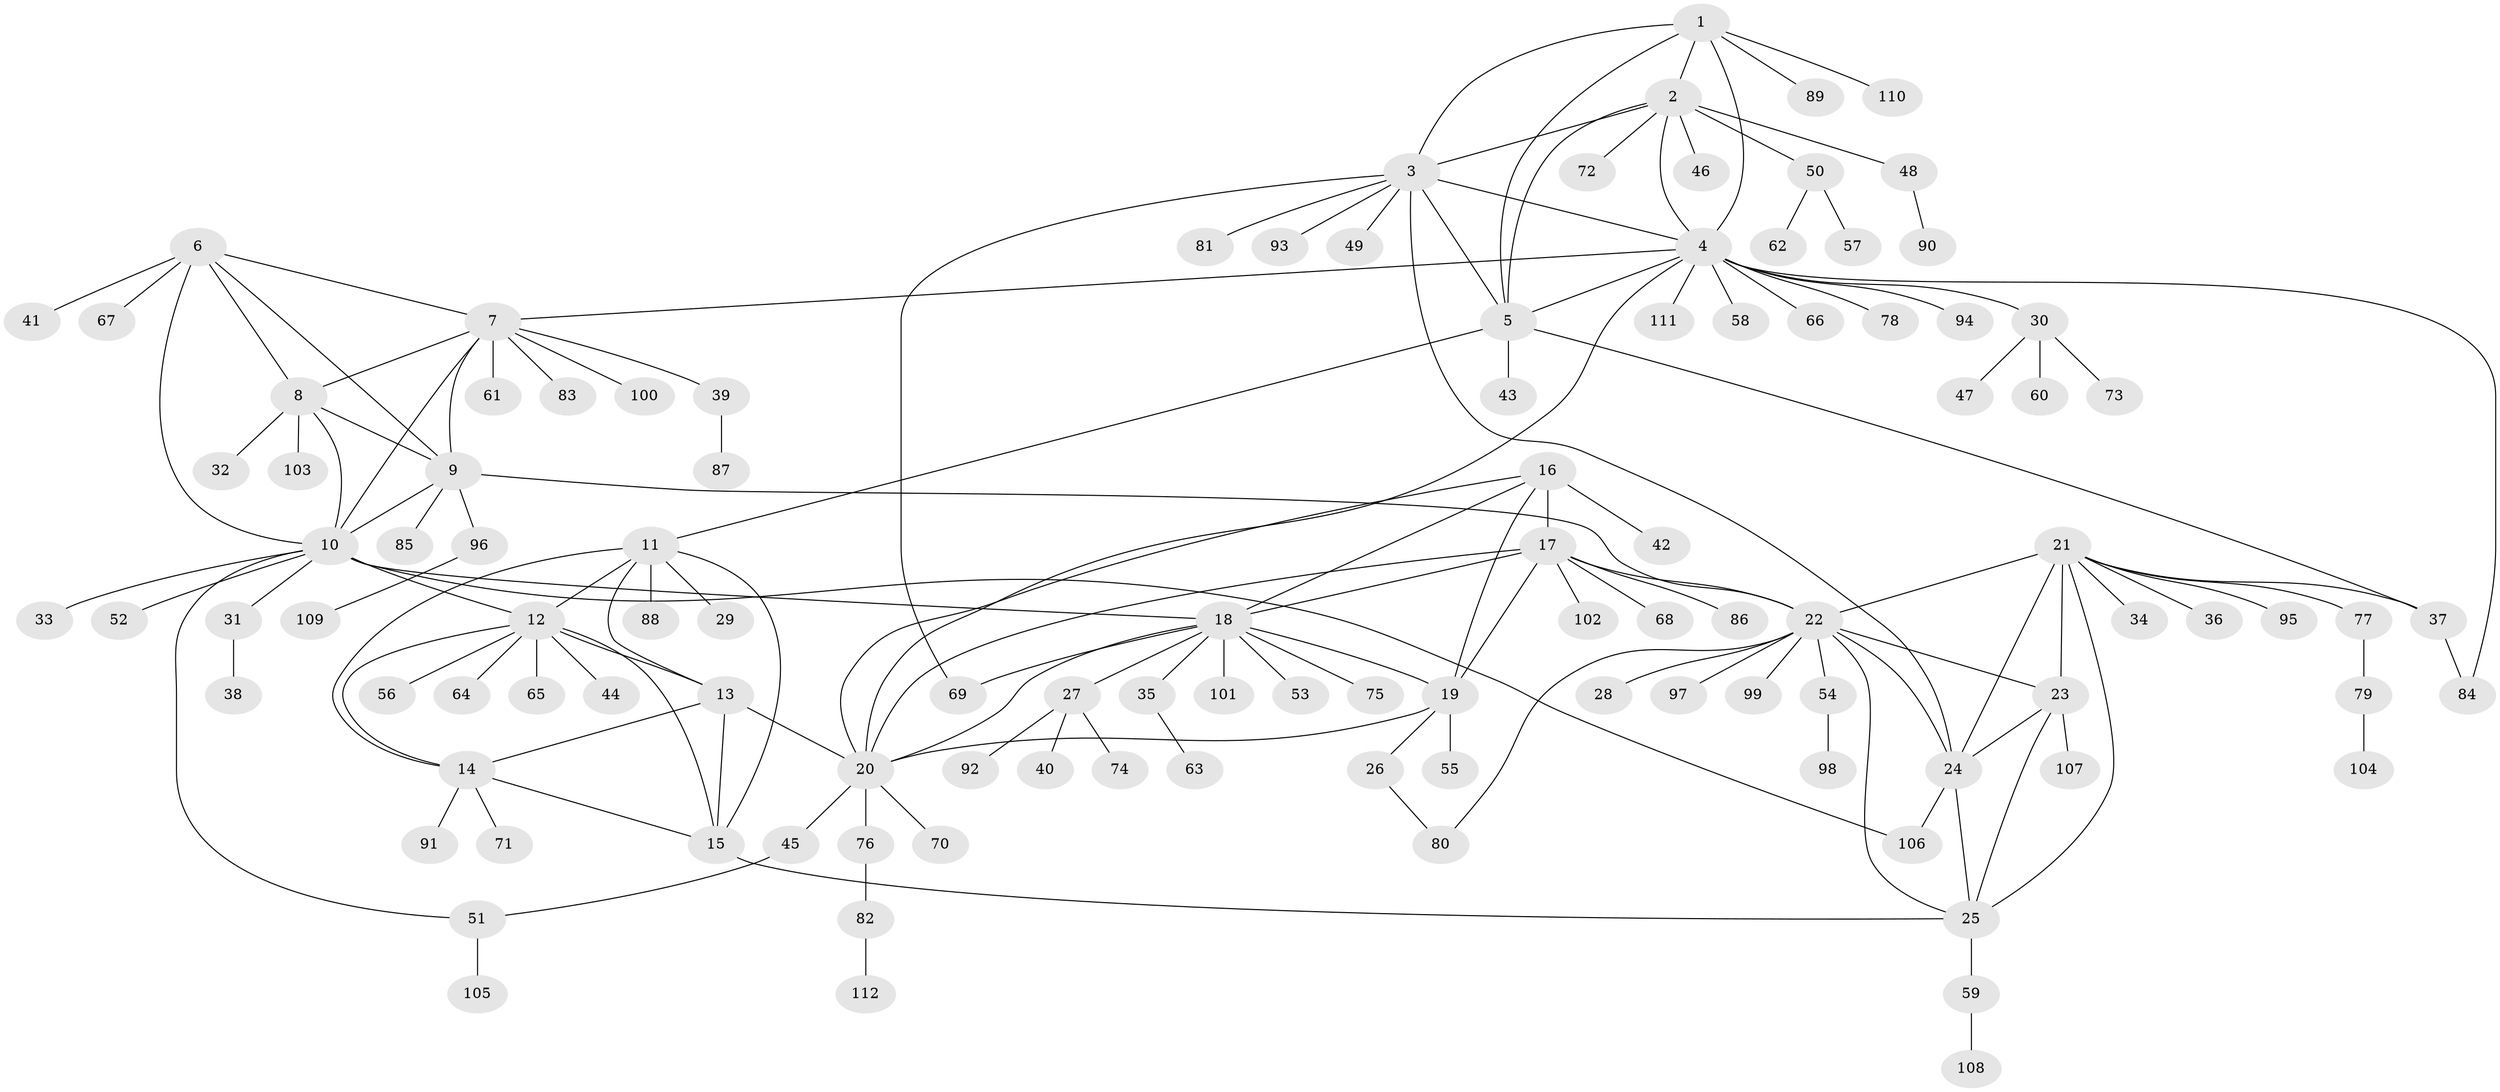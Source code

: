 // coarse degree distribution, {5: 0.08928571428571429, 7: 0.05357142857142857, 6: 0.08928571428571429, 9: 0.05357142857142857, 4: 0.017857142857142856, 8: 0.03571428571428571, 3: 0.07142857142857142, 2: 0.14285714285714285, 1: 0.44642857142857145}
// Generated by graph-tools (version 1.1) at 2025/52/03/04/25 22:52:43]
// undirected, 112 vertices, 153 edges
graph export_dot {
  node [color=gray90,style=filled];
  1;
  2;
  3;
  4;
  5;
  6;
  7;
  8;
  9;
  10;
  11;
  12;
  13;
  14;
  15;
  16;
  17;
  18;
  19;
  20;
  21;
  22;
  23;
  24;
  25;
  26;
  27;
  28;
  29;
  30;
  31;
  32;
  33;
  34;
  35;
  36;
  37;
  38;
  39;
  40;
  41;
  42;
  43;
  44;
  45;
  46;
  47;
  48;
  49;
  50;
  51;
  52;
  53;
  54;
  55;
  56;
  57;
  58;
  59;
  60;
  61;
  62;
  63;
  64;
  65;
  66;
  67;
  68;
  69;
  70;
  71;
  72;
  73;
  74;
  75;
  76;
  77;
  78;
  79;
  80;
  81;
  82;
  83;
  84;
  85;
  86;
  87;
  88;
  89;
  90;
  91;
  92;
  93;
  94;
  95;
  96;
  97;
  98;
  99;
  100;
  101;
  102;
  103;
  104;
  105;
  106;
  107;
  108;
  109;
  110;
  111;
  112;
  1 -- 2;
  1 -- 3;
  1 -- 4;
  1 -- 5;
  1 -- 89;
  1 -- 110;
  2 -- 3;
  2 -- 4;
  2 -- 5;
  2 -- 46;
  2 -- 48;
  2 -- 50;
  2 -- 72;
  3 -- 4;
  3 -- 5;
  3 -- 24;
  3 -- 49;
  3 -- 69;
  3 -- 81;
  3 -- 93;
  4 -- 5;
  4 -- 7;
  4 -- 20;
  4 -- 30;
  4 -- 58;
  4 -- 66;
  4 -- 78;
  4 -- 84;
  4 -- 94;
  4 -- 111;
  5 -- 11;
  5 -- 37;
  5 -- 43;
  6 -- 7;
  6 -- 8;
  6 -- 9;
  6 -- 10;
  6 -- 41;
  6 -- 67;
  7 -- 8;
  7 -- 9;
  7 -- 10;
  7 -- 39;
  7 -- 61;
  7 -- 83;
  7 -- 100;
  8 -- 9;
  8 -- 10;
  8 -- 32;
  8 -- 103;
  9 -- 10;
  9 -- 22;
  9 -- 85;
  9 -- 96;
  10 -- 12;
  10 -- 18;
  10 -- 31;
  10 -- 33;
  10 -- 51;
  10 -- 52;
  10 -- 106;
  11 -- 12;
  11 -- 13;
  11 -- 14;
  11 -- 15;
  11 -- 29;
  11 -- 88;
  12 -- 13;
  12 -- 14;
  12 -- 15;
  12 -- 44;
  12 -- 56;
  12 -- 64;
  12 -- 65;
  13 -- 14;
  13 -- 15;
  13 -- 20;
  14 -- 15;
  14 -- 71;
  14 -- 91;
  15 -- 25;
  16 -- 17;
  16 -- 18;
  16 -- 19;
  16 -- 20;
  16 -- 42;
  17 -- 18;
  17 -- 19;
  17 -- 20;
  17 -- 22;
  17 -- 68;
  17 -- 86;
  17 -- 102;
  18 -- 19;
  18 -- 20;
  18 -- 27;
  18 -- 35;
  18 -- 53;
  18 -- 69;
  18 -- 75;
  18 -- 101;
  19 -- 20;
  19 -- 26;
  19 -- 55;
  20 -- 45;
  20 -- 70;
  20 -- 76;
  21 -- 22;
  21 -- 23;
  21 -- 24;
  21 -- 25;
  21 -- 34;
  21 -- 36;
  21 -- 37;
  21 -- 77;
  21 -- 95;
  22 -- 23;
  22 -- 24;
  22 -- 25;
  22 -- 28;
  22 -- 54;
  22 -- 80;
  22 -- 97;
  22 -- 99;
  23 -- 24;
  23 -- 25;
  23 -- 107;
  24 -- 25;
  24 -- 106;
  25 -- 59;
  26 -- 80;
  27 -- 40;
  27 -- 74;
  27 -- 92;
  30 -- 47;
  30 -- 60;
  30 -- 73;
  31 -- 38;
  35 -- 63;
  37 -- 84;
  39 -- 87;
  45 -- 51;
  48 -- 90;
  50 -- 57;
  50 -- 62;
  51 -- 105;
  54 -- 98;
  59 -- 108;
  76 -- 82;
  77 -- 79;
  79 -- 104;
  82 -- 112;
  96 -- 109;
}
